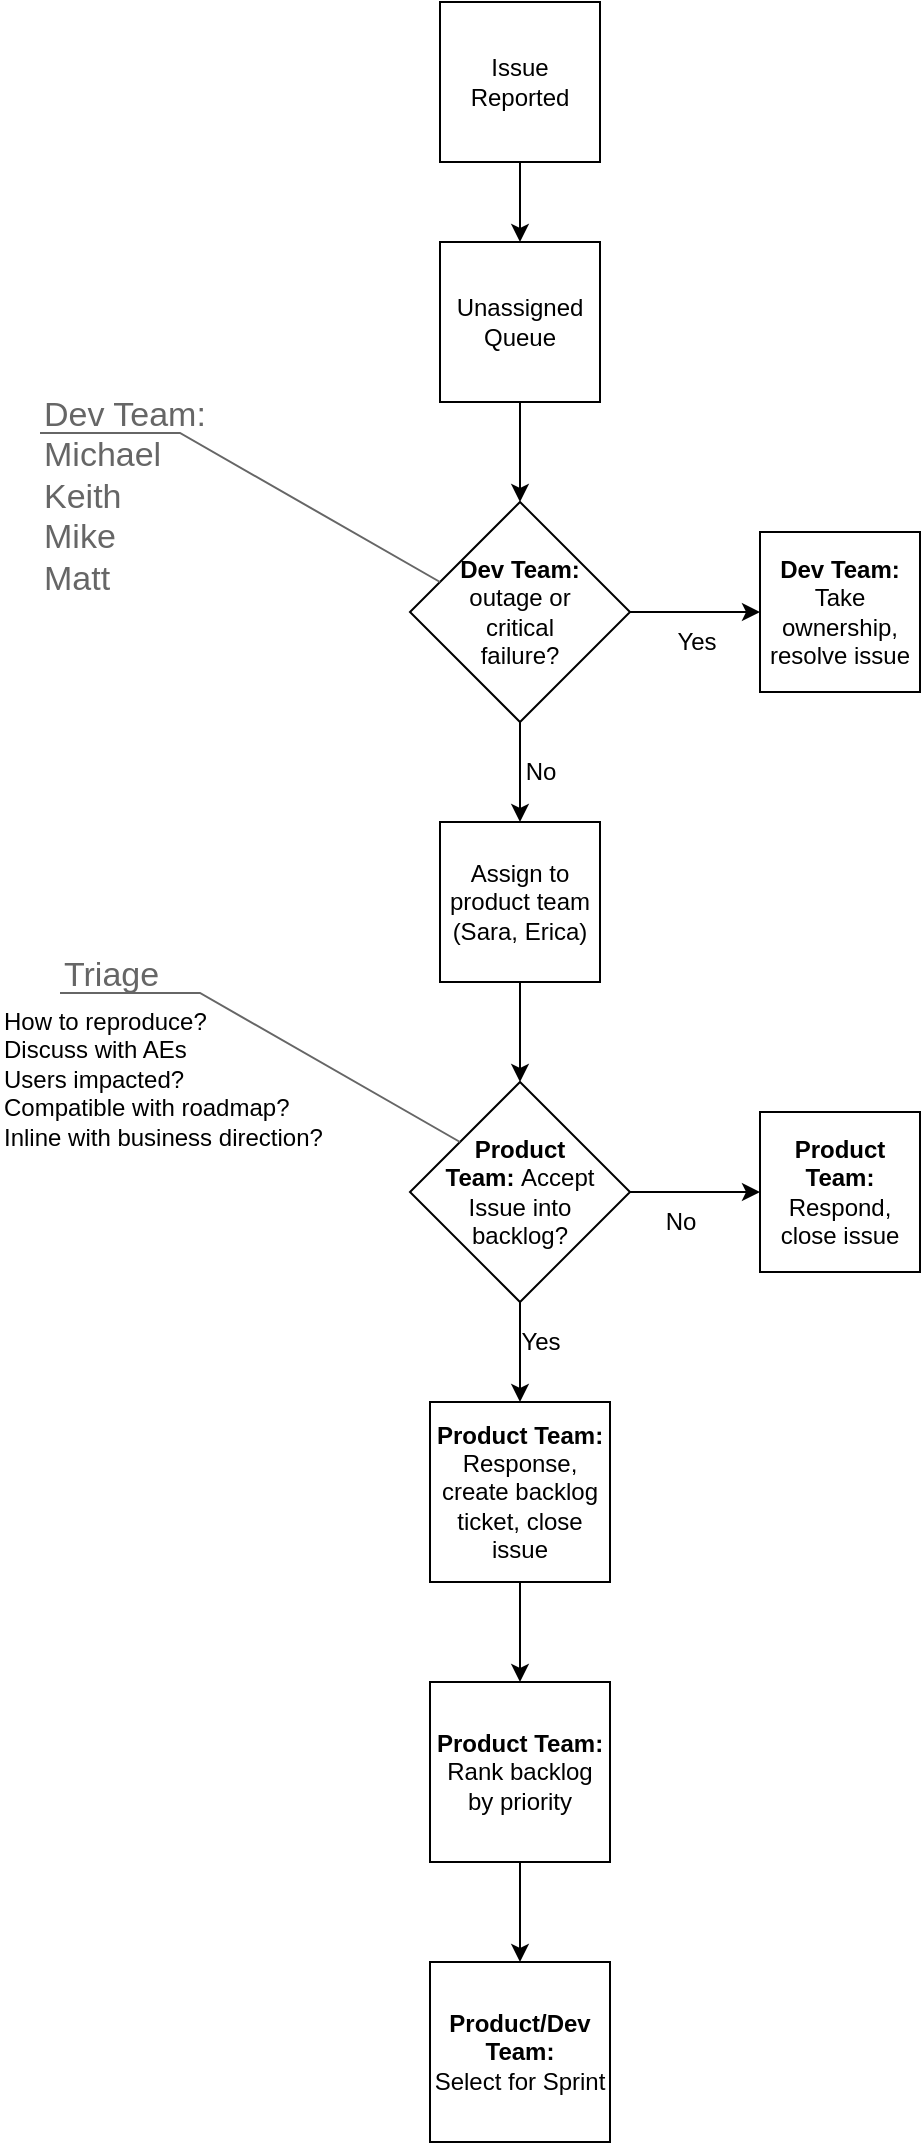 <mxfile version="12.2.7" type="github" pages="1"><diagram id="FvYYyCHicEESvJoTDcGW" name="Page-1"><mxGraphModel dx="1050" dy="1081" grid="1" gridSize="10" guides="1" tooltips="1" connect="1" arrows="1" fold="1" page="1" pageScale="1" pageWidth="850" pageHeight="1100" math="0" shadow="0"><root><mxCell id="0"/><mxCell id="1" parent="0"/><mxCell id="eDEdfqVoADCqmHADNR-S-3" value="" style="edgeStyle=orthogonalEdgeStyle;rounded=0;orthogonalLoop=1;jettySize=auto;html=1;" edge="1" parent="1" source="eDEdfqVoADCqmHADNR-S-1" target="eDEdfqVoADCqmHADNR-S-2"><mxGeometry relative="1" as="geometry"/></mxCell><mxCell id="eDEdfqVoADCqmHADNR-S-1" value="Issue Reported" style="whiteSpace=wrap;html=1;aspect=fixed;" vertex="1" parent="1"><mxGeometry x="360" y="80" width="80" height="80" as="geometry"/></mxCell><mxCell id="eDEdfqVoADCqmHADNR-S-9" value="" style="edgeStyle=orthogonalEdgeStyle;rounded=0;orthogonalLoop=1;jettySize=auto;html=1;" edge="1" parent="1" source="eDEdfqVoADCqmHADNR-S-2"><mxGeometry relative="1" as="geometry"><mxPoint x="400" y="330" as="targetPoint"/></mxGeometry></mxCell><mxCell id="eDEdfqVoADCqmHADNR-S-2" value="Unassigned Queue" style="whiteSpace=wrap;html=1;aspect=fixed;" vertex="1" parent="1"><mxGeometry x="360" y="200" width="80" height="80" as="geometry"/></mxCell><mxCell id="eDEdfqVoADCqmHADNR-S-18" style="edgeStyle=orthogonalEdgeStyle;rounded=0;orthogonalLoop=1;jettySize=auto;html=1;" edge="1" parent="1" source="eDEdfqVoADCqmHADNR-S-6" target="eDEdfqVoADCqmHADNR-S-17"><mxGeometry relative="1" as="geometry"/></mxCell><mxCell id="eDEdfqVoADCqmHADNR-S-19" value="Yes" style="text;html=1;resizable=0;points=[];align=center;verticalAlign=middle;labelBackgroundColor=#ffffff;" vertex="1" connectable="0" parent="eDEdfqVoADCqmHADNR-S-18"><mxGeometry x="-0.108" y="-1" relative="1" as="geometry"><mxPoint x="3.5" y="14" as="offset"/></mxGeometry></mxCell><mxCell id="eDEdfqVoADCqmHADNR-S-21" style="edgeStyle=orthogonalEdgeStyle;rounded=0;orthogonalLoop=1;jettySize=auto;html=1;" edge="1" parent="1" source="eDEdfqVoADCqmHADNR-S-6" target="eDEdfqVoADCqmHADNR-S-20"><mxGeometry relative="1" as="geometry"/></mxCell><mxCell id="eDEdfqVoADCqmHADNR-S-22" value="No" style="text;html=1;resizable=0;points=[];align=center;verticalAlign=middle;labelBackgroundColor=#ffffff;" vertex="1" connectable="0" parent="eDEdfqVoADCqmHADNR-S-21"><mxGeometry x="0.04" y="1" relative="1" as="geometry"><mxPoint x="9" y="-1" as="offset"/></mxGeometry></mxCell><mxCell id="eDEdfqVoADCqmHADNR-S-6" value="&lt;b&gt;Dev Team:&lt;br&gt;&lt;/b&gt;outage or &lt;br&gt;critical &lt;br&gt;failure?" style="rhombus;whiteSpace=wrap;html=1;" vertex="1" parent="1"><mxGeometry x="345" y="330" width="110" height="110" as="geometry"/></mxCell><mxCell id="eDEdfqVoADCqmHADNR-S-17" value="&lt;b&gt;Dev Team: &lt;/b&gt;Take ownership, resolve issue" style="whiteSpace=wrap;html=1;aspect=fixed;" vertex="1" parent="1"><mxGeometry x="520" y="345" width="80" height="80" as="geometry"/></mxCell><mxCell id="eDEdfqVoADCqmHADNR-S-25" style="edgeStyle=orthogonalEdgeStyle;rounded=0;orthogonalLoop=1;jettySize=auto;html=1;" edge="1" parent="1" source="eDEdfqVoADCqmHADNR-S-20" target="eDEdfqVoADCqmHADNR-S-24"><mxGeometry relative="1" as="geometry"/></mxCell><mxCell id="eDEdfqVoADCqmHADNR-S-20" value="Assign to product team (Sara, Erica)" style="whiteSpace=wrap;html=1;aspect=fixed;" vertex="1" parent="1"><mxGeometry x="360" y="490" width="80" height="80" as="geometry"/></mxCell><mxCell id="eDEdfqVoADCqmHADNR-S-27" style="edgeStyle=orthogonalEdgeStyle;rounded=0;orthogonalLoop=1;jettySize=auto;html=1;" edge="1" parent="1" source="eDEdfqVoADCqmHADNR-S-24" target="eDEdfqVoADCqmHADNR-S-26"><mxGeometry relative="1" as="geometry"/></mxCell><mxCell id="eDEdfqVoADCqmHADNR-S-28" value="No" style="text;html=1;resizable=0;points=[];align=center;verticalAlign=middle;labelBackgroundColor=#ffffff;" vertex="1" connectable="0" parent="eDEdfqVoADCqmHADNR-S-27"><mxGeometry x="-0.015" y="-1" relative="1" as="geometry"><mxPoint x="-7" y="14" as="offset"/></mxGeometry></mxCell><mxCell id="eDEdfqVoADCqmHADNR-S-30" style="edgeStyle=orthogonalEdgeStyle;rounded=0;orthogonalLoop=1;jettySize=auto;html=1;" edge="1" parent="1" source="eDEdfqVoADCqmHADNR-S-24" target="eDEdfqVoADCqmHADNR-S-29"><mxGeometry relative="1" as="geometry"/></mxCell><mxCell id="eDEdfqVoADCqmHADNR-S-31" value="Yes" style="text;html=1;resizable=0;points=[];align=center;verticalAlign=middle;labelBackgroundColor=#ffffff;" vertex="1" connectable="0" parent="eDEdfqVoADCqmHADNR-S-30"><mxGeometry x="-0.12" y="4" relative="1" as="geometry"><mxPoint x="6" y="-2" as="offset"/></mxGeometry></mxCell><mxCell id="eDEdfqVoADCqmHADNR-S-24" value="&lt;b&gt;Product &lt;br&gt;Team: &lt;/b&gt;Accept &lt;br&gt;Issue into &lt;br&gt;backlog?" style="rhombus;whiteSpace=wrap;html=1;" vertex="1" parent="1"><mxGeometry x="345" y="620" width="110" height="110" as="geometry"/></mxCell><mxCell id="eDEdfqVoADCqmHADNR-S-26" value="&lt;b&gt;Product Team:&lt;/b&gt;&lt;br&gt;Respond, close issue" style="whiteSpace=wrap;html=1;aspect=fixed;" vertex="1" parent="1"><mxGeometry x="520" y="635" width="80" height="80" as="geometry"/></mxCell><mxCell id="eDEdfqVoADCqmHADNR-S-38" style="edgeStyle=orthogonalEdgeStyle;rounded=0;orthogonalLoop=1;jettySize=auto;html=1;entryX=0.5;entryY=0;entryDx=0;entryDy=0;" edge="1" parent="1" source="eDEdfqVoADCqmHADNR-S-29" target="eDEdfqVoADCqmHADNR-S-37"><mxGeometry relative="1" as="geometry"/></mxCell><mxCell id="eDEdfqVoADCqmHADNR-S-29" value="&lt;b&gt;Product Team:&lt;/b&gt;&lt;br&gt;Response, create backlog ticket, close issue" style="whiteSpace=wrap;html=1;aspect=fixed;" vertex="1" parent="1"><mxGeometry x="355" y="780" width="90" height="90" as="geometry"/></mxCell><mxCell id="eDEdfqVoADCqmHADNR-S-33" value="Dev Team:&lt;br&gt;Michael &lt;br&gt;Keith&lt;br&gt;Mike&lt;br&gt;Matt" style="strokeWidth=1;shadow=0;dashed=0;align=center;html=1;shape=mxgraph.mockup.text.callout;linkText=;textSize=17;textColor=#666666;callDir=NW;callStyle=line;fontSize=17;fontColor=#666666;align=left;verticalAlign=top;strokeColor=#666666;" vertex="1" parent="1"><mxGeometry x="160" y="270" width="200" height="100" as="geometry"/></mxCell><mxCell id="eDEdfqVoADCqmHADNR-S-34" value="Triage" style="strokeWidth=1;shadow=0;dashed=0;align=center;html=1;shape=mxgraph.mockup.text.callout;linkText=;textSize=17;textColor=#666666;callDir=NW;callStyle=line;fontSize=17;fontColor=#666666;align=left;verticalAlign=top;strokeColor=#666666;" vertex="1" parent="1"><mxGeometry x="170" y="550" width="200" height="100" as="geometry"/></mxCell><mxCell id="eDEdfqVoADCqmHADNR-S-35" value="How to reproduce?&lt;br&gt;Discuss with AEs&lt;br&gt;Users impacted?&lt;br&gt;Compatible with roadmap?&lt;br&gt;Inline with business direction?" style="text;html=1;resizable=0;points=[];autosize=1;align=left;verticalAlign=top;spacingTop=-4;" vertex="1" parent="1"><mxGeometry x="140" y="580" width="170" height="70" as="geometry"/></mxCell><mxCell id="eDEdfqVoADCqmHADNR-S-40" value="" style="edgeStyle=orthogonalEdgeStyle;rounded=0;orthogonalLoop=1;jettySize=auto;html=1;" edge="1" parent="1" source="eDEdfqVoADCqmHADNR-S-37" target="eDEdfqVoADCqmHADNR-S-39"><mxGeometry relative="1" as="geometry"/></mxCell><mxCell id="eDEdfqVoADCqmHADNR-S-37" value="&lt;b&gt;Product Team:&lt;/b&gt;&lt;br&gt;Rank backlog by priority" style="whiteSpace=wrap;html=1;aspect=fixed;" vertex="1" parent="1"><mxGeometry x="355" y="920" width="90" height="90" as="geometry"/></mxCell><mxCell id="eDEdfqVoADCqmHADNR-S-39" value="&lt;b&gt;Product/Dev Team:&lt;/b&gt;&lt;br&gt;Select for Sprint" style="whiteSpace=wrap;html=1;aspect=fixed;" vertex="1" parent="1"><mxGeometry x="355" y="1060" width="90" height="90" as="geometry"/></mxCell></root></mxGraphModel></diagram></mxfile>